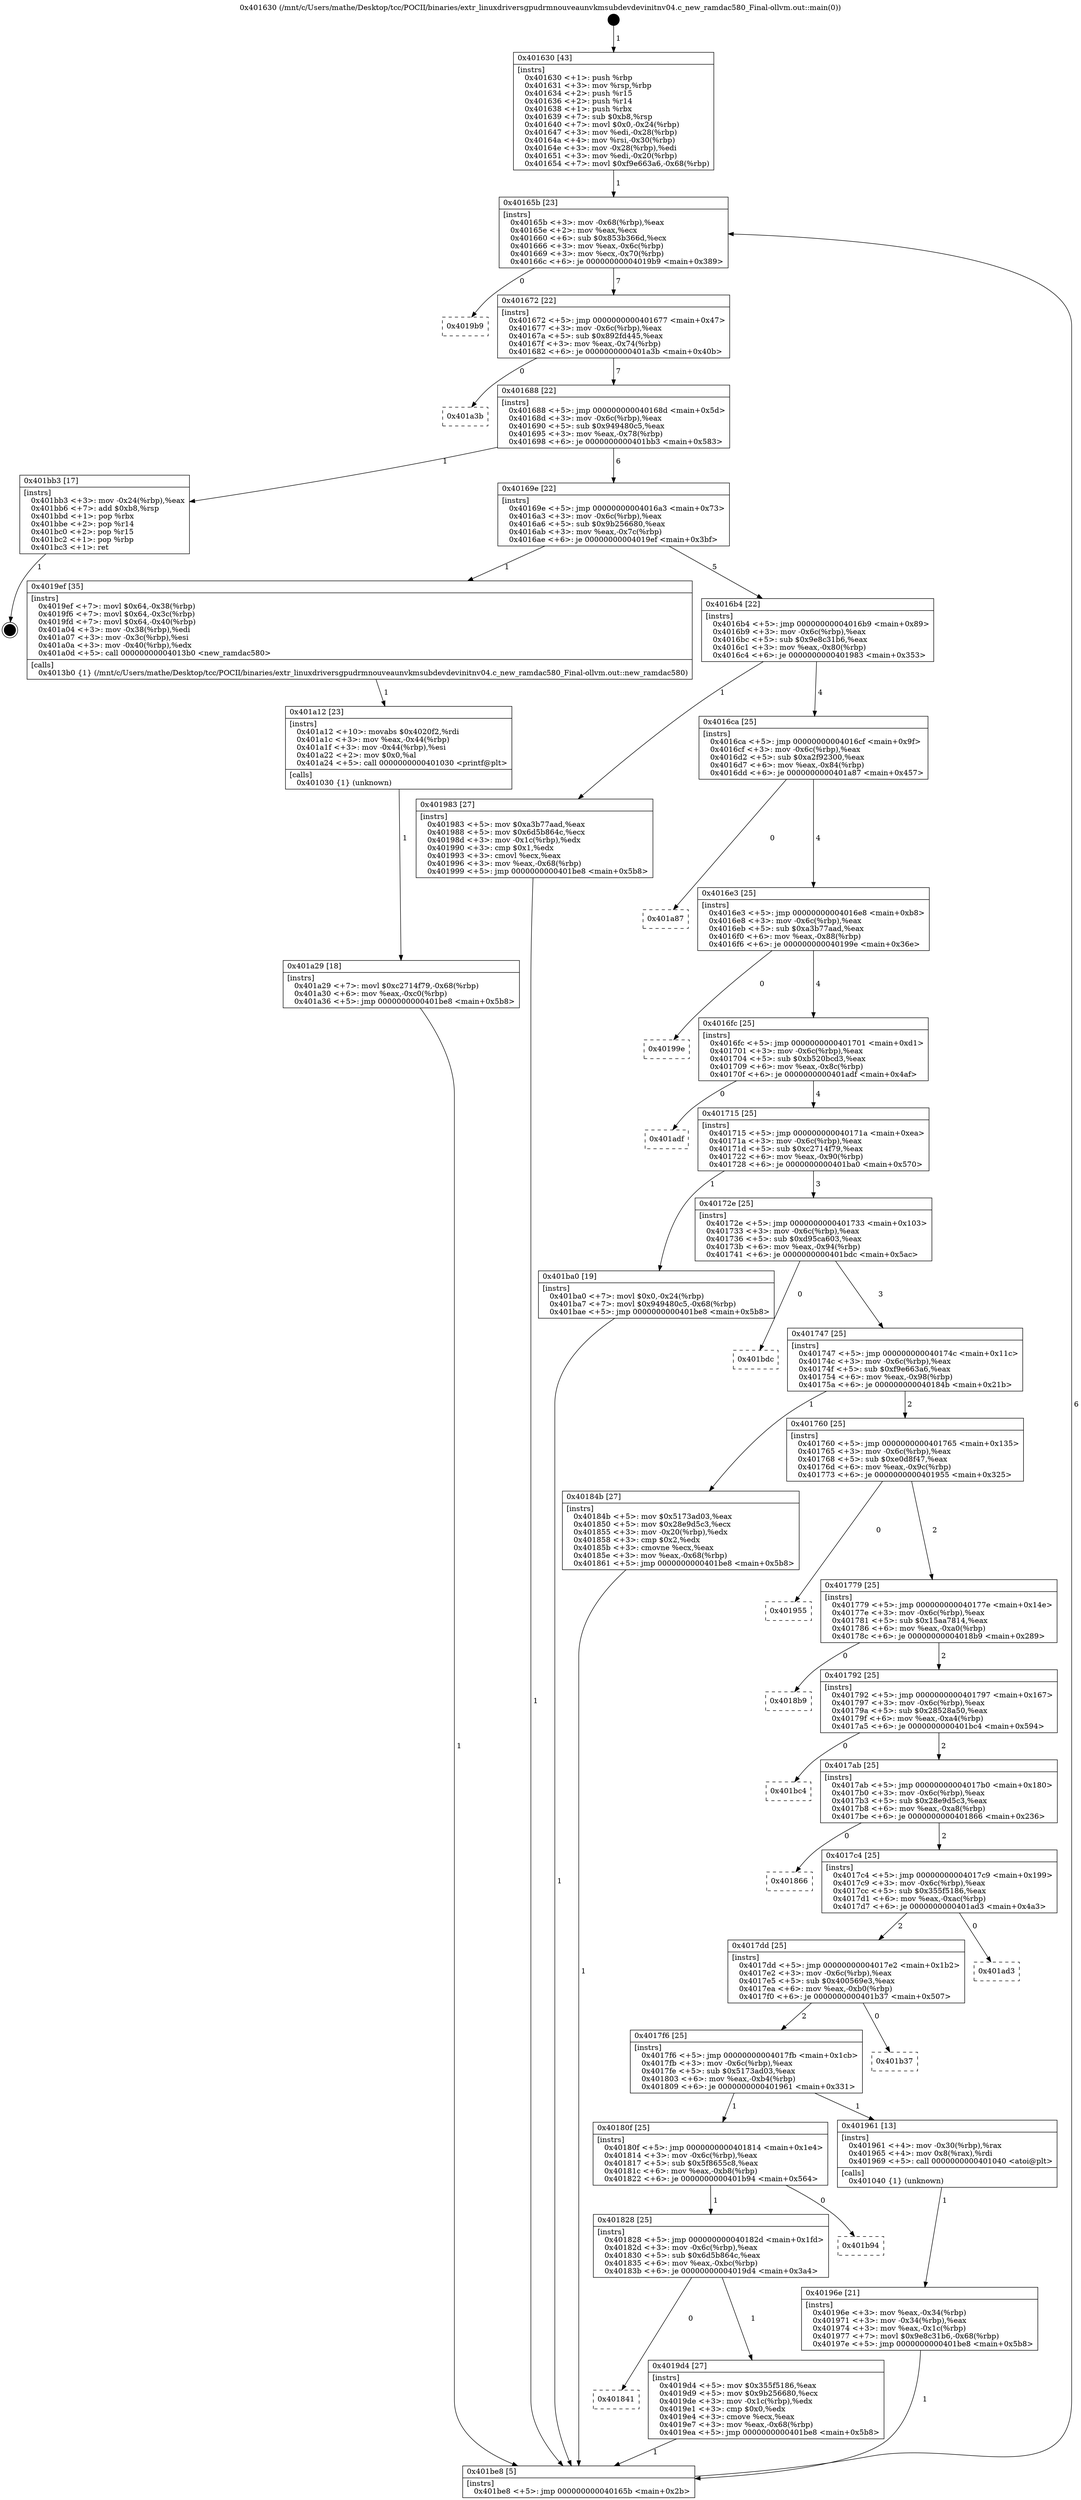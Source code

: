 digraph "0x401630" {
  label = "0x401630 (/mnt/c/Users/mathe/Desktop/tcc/POCII/binaries/extr_linuxdriversgpudrmnouveaunvkmsubdevdevinitnv04.c_new_ramdac580_Final-ollvm.out::main(0))"
  labelloc = "t"
  node[shape=record]

  Entry [label="",width=0.3,height=0.3,shape=circle,fillcolor=black,style=filled]
  "0x40165b" [label="{
     0x40165b [23]\l
     | [instrs]\l
     &nbsp;&nbsp;0x40165b \<+3\>: mov -0x68(%rbp),%eax\l
     &nbsp;&nbsp;0x40165e \<+2\>: mov %eax,%ecx\l
     &nbsp;&nbsp;0x401660 \<+6\>: sub $0x853b366d,%ecx\l
     &nbsp;&nbsp;0x401666 \<+3\>: mov %eax,-0x6c(%rbp)\l
     &nbsp;&nbsp;0x401669 \<+3\>: mov %ecx,-0x70(%rbp)\l
     &nbsp;&nbsp;0x40166c \<+6\>: je 00000000004019b9 \<main+0x389\>\l
  }"]
  "0x4019b9" [label="{
     0x4019b9\l
  }", style=dashed]
  "0x401672" [label="{
     0x401672 [22]\l
     | [instrs]\l
     &nbsp;&nbsp;0x401672 \<+5\>: jmp 0000000000401677 \<main+0x47\>\l
     &nbsp;&nbsp;0x401677 \<+3\>: mov -0x6c(%rbp),%eax\l
     &nbsp;&nbsp;0x40167a \<+5\>: sub $0x892fd445,%eax\l
     &nbsp;&nbsp;0x40167f \<+3\>: mov %eax,-0x74(%rbp)\l
     &nbsp;&nbsp;0x401682 \<+6\>: je 0000000000401a3b \<main+0x40b\>\l
  }"]
  Exit [label="",width=0.3,height=0.3,shape=circle,fillcolor=black,style=filled,peripheries=2]
  "0x401a3b" [label="{
     0x401a3b\l
  }", style=dashed]
  "0x401688" [label="{
     0x401688 [22]\l
     | [instrs]\l
     &nbsp;&nbsp;0x401688 \<+5\>: jmp 000000000040168d \<main+0x5d\>\l
     &nbsp;&nbsp;0x40168d \<+3\>: mov -0x6c(%rbp),%eax\l
     &nbsp;&nbsp;0x401690 \<+5\>: sub $0x949480c5,%eax\l
     &nbsp;&nbsp;0x401695 \<+3\>: mov %eax,-0x78(%rbp)\l
     &nbsp;&nbsp;0x401698 \<+6\>: je 0000000000401bb3 \<main+0x583\>\l
  }"]
  "0x401a29" [label="{
     0x401a29 [18]\l
     | [instrs]\l
     &nbsp;&nbsp;0x401a29 \<+7\>: movl $0xc2714f79,-0x68(%rbp)\l
     &nbsp;&nbsp;0x401a30 \<+6\>: mov %eax,-0xc0(%rbp)\l
     &nbsp;&nbsp;0x401a36 \<+5\>: jmp 0000000000401be8 \<main+0x5b8\>\l
  }"]
  "0x401bb3" [label="{
     0x401bb3 [17]\l
     | [instrs]\l
     &nbsp;&nbsp;0x401bb3 \<+3\>: mov -0x24(%rbp),%eax\l
     &nbsp;&nbsp;0x401bb6 \<+7\>: add $0xb8,%rsp\l
     &nbsp;&nbsp;0x401bbd \<+1\>: pop %rbx\l
     &nbsp;&nbsp;0x401bbe \<+2\>: pop %r14\l
     &nbsp;&nbsp;0x401bc0 \<+2\>: pop %r15\l
     &nbsp;&nbsp;0x401bc2 \<+1\>: pop %rbp\l
     &nbsp;&nbsp;0x401bc3 \<+1\>: ret\l
  }"]
  "0x40169e" [label="{
     0x40169e [22]\l
     | [instrs]\l
     &nbsp;&nbsp;0x40169e \<+5\>: jmp 00000000004016a3 \<main+0x73\>\l
     &nbsp;&nbsp;0x4016a3 \<+3\>: mov -0x6c(%rbp),%eax\l
     &nbsp;&nbsp;0x4016a6 \<+5\>: sub $0x9b256680,%eax\l
     &nbsp;&nbsp;0x4016ab \<+3\>: mov %eax,-0x7c(%rbp)\l
     &nbsp;&nbsp;0x4016ae \<+6\>: je 00000000004019ef \<main+0x3bf\>\l
  }"]
  "0x401a12" [label="{
     0x401a12 [23]\l
     | [instrs]\l
     &nbsp;&nbsp;0x401a12 \<+10\>: movabs $0x4020f2,%rdi\l
     &nbsp;&nbsp;0x401a1c \<+3\>: mov %eax,-0x44(%rbp)\l
     &nbsp;&nbsp;0x401a1f \<+3\>: mov -0x44(%rbp),%esi\l
     &nbsp;&nbsp;0x401a22 \<+2\>: mov $0x0,%al\l
     &nbsp;&nbsp;0x401a24 \<+5\>: call 0000000000401030 \<printf@plt\>\l
     | [calls]\l
     &nbsp;&nbsp;0x401030 \{1\} (unknown)\l
  }"]
  "0x4019ef" [label="{
     0x4019ef [35]\l
     | [instrs]\l
     &nbsp;&nbsp;0x4019ef \<+7\>: movl $0x64,-0x38(%rbp)\l
     &nbsp;&nbsp;0x4019f6 \<+7\>: movl $0x64,-0x3c(%rbp)\l
     &nbsp;&nbsp;0x4019fd \<+7\>: movl $0x64,-0x40(%rbp)\l
     &nbsp;&nbsp;0x401a04 \<+3\>: mov -0x38(%rbp),%edi\l
     &nbsp;&nbsp;0x401a07 \<+3\>: mov -0x3c(%rbp),%esi\l
     &nbsp;&nbsp;0x401a0a \<+3\>: mov -0x40(%rbp),%edx\l
     &nbsp;&nbsp;0x401a0d \<+5\>: call 00000000004013b0 \<new_ramdac580\>\l
     | [calls]\l
     &nbsp;&nbsp;0x4013b0 \{1\} (/mnt/c/Users/mathe/Desktop/tcc/POCII/binaries/extr_linuxdriversgpudrmnouveaunvkmsubdevdevinitnv04.c_new_ramdac580_Final-ollvm.out::new_ramdac580)\l
  }"]
  "0x4016b4" [label="{
     0x4016b4 [22]\l
     | [instrs]\l
     &nbsp;&nbsp;0x4016b4 \<+5\>: jmp 00000000004016b9 \<main+0x89\>\l
     &nbsp;&nbsp;0x4016b9 \<+3\>: mov -0x6c(%rbp),%eax\l
     &nbsp;&nbsp;0x4016bc \<+5\>: sub $0x9e8c31b6,%eax\l
     &nbsp;&nbsp;0x4016c1 \<+3\>: mov %eax,-0x80(%rbp)\l
     &nbsp;&nbsp;0x4016c4 \<+6\>: je 0000000000401983 \<main+0x353\>\l
  }"]
  "0x401841" [label="{
     0x401841\l
  }", style=dashed]
  "0x401983" [label="{
     0x401983 [27]\l
     | [instrs]\l
     &nbsp;&nbsp;0x401983 \<+5\>: mov $0xa3b77aad,%eax\l
     &nbsp;&nbsp;0x401988 \<+5\>: mov $0x6d5b864c,%ecx\l
     &nbsp;&nbsp;0x40198d \<+3\>: mov -0x1c(%rbp),%edx\l
     &nbsp;&nbsp;0x401990 \<+3\>: cmp $0x1,%edx\l
     &nbsp;&nbsp;0x401993 \<+3\>: cmovl %ecx,%eax\l
     &nbsp;&nbsp;0x401996 \<+3\>: mov %eax,-0x68(%rbp)\l
     &nbsp;&nbsp;0x401999 \<+5\>: jmp 0000000000401be8 \<main+0x5b8\>\l
  }"]
  "0x4016ca" [label="{
     0x4016ca [25]\l
     | [instrs]\l
     &nbsp;&nbsp;0x4016ca \<+5\>: jmp 00000000004016cf \<main+0x9f\>\l
     &nbsp;&nbsp;0x4016cf \<+3\>: mov -0x6c(%rbp),%eax\l
     &nbsp;&nbsp;0x4016d2 \<+5\>: sub $0xa2f92300,%eax\l
     &nbsp;&nbsp;0x4016d7 \<+6\>: mov %eax,-0x84(%rbp)\l
     &nbsp;&nbsp;0x4016dd \<+6\>: je 0000000000401a87 \<main+0x457\>\l
  }"]
  "0x4019d4" [label="{
     0x4019d4 [27]\l
     | [instrs]\l
     &nbsp;&nbsp;0x4019d4 \<+5\>: mov $0x355f5186,%eax\l
     &nbsp;&nbsp;0x4019d9 \<+5\>: mov $0x9b256680,%ecx\l
     &nbsp;&nbsp;0x4019de \<+3\>: mov -0x1c(%rbp),%edx\l
     &nbsp;&nbsp;0x4019e1 \<+3\>: cmp $0x0,%edx\l
     &nbsp;&nbsp;0x4019e4 \<+3\>: cmove %ecx,%eax\l
     &nbsp;&nbsp;0x4019e7 \<+3\>: mov %eax,-0x68(%rbp)\l
     &nbsp;&nbsp;0x4019ea \<+5\>: jmp 0000000000401be8 \<main+0x5b8\>\l
  }"]
  "0x401a87" [label="{
     0x401a87\l
  }", style=dashed]
  "0x4016e3" [label="{
     0x4016e3 [25]\l
     | [instrs]\l
     &nbsp;&nbsp;0x4016e3 \<+5\>: jmp 00000000004016e8 \<main+0xb8\>\l
     &nbsp;&nbsp;0x4016e8 \<+3\>: mov -0x6c(%rbp),%eax\l
     &nbsp;&nbsp;0x4016eb \<+5\>: sub $0xa3b77aad,%eax\l
     &nbsp;&nbsp;0x4016f0 \<+6\>: mov %eax,-0x88(%rbp)\l
     &nbsp;&nbsp;0x4016f6 \<+6\>: je 000000000040199e \<main+0x36e\>\l
  }"]
  "0x401828" [label="{
     0x401828 [25]\l
     | [instrs]\l
     &nbsp;&nbsp;0x401828 \<+5\>: jmp 000000000040182d \<main+0x1fd\>\l
     &nbsp;&nbsp;0x40182d \<+3\>: mov -0x6c(%rbp),%eax\l
     &nbsp;&nbsp;0x401830 \<+5\>: sub $0x6d5b864c,%eax\l
     &nbsp;&nbsp;0x401835 \<+6\>: mov %eax,-0xbc(%rbp)\l
     &nbsp;&nbsp;0x40183b \<+6\>: je 00000000004019d4 \<main+0x3a4\>\l
  }"]
  "0x40199e" [label="{
     0x40199e\l
  }", style=dashed]
  "0x4016fc" [label="{
     0x4016fc [25]\l
     | [instrs]\l
     &nbsp;&nbsp;0x4016fc \<+5\>: jmp 0000000000401701 \<main+0xd1\>\l
     &nbsp;&nbsp;0x401701 \<+3\>: mov -0x6c(%rbp),%eax\l
     &nbsp;&nbsp;0x401704 \<+5\>: sub $0xb520bcd3,%eax\l
     &nbsp;&nbsp;0x401709 \<+6\>: mov %eax,-0x8c(%rbp)\l
     &nbsp;&nbsp;0x40170f \<+6\>: je 0000000000401adf \<main+0x4af\>\l
  }"]
  "0x401b94" [label="{
     0x401b94\l
  }", style=dashed]
  "0x401adf" [label="{
     0x401adf\l
  }", style=dashed]
  "0x401715" [label="{
     0x401715 [25]\l
     | [instrs]\l
     &nbsp;&nbsp;0x401715 \<+5\>: jmp 000000000040171a \<main+0xea\>\l
     &nbsp;&nbsp;0x40171a \<+3\>: mov -0x6c(%rbp),%eax\l
     &nbsp;&nbsp;0x40171d \<+5\>: sub $0xc2714f79,%eax\l
     &nbsp;&nbsp;0x401722 \<+6\>: mov %eax,-0x90(%rbp)\l
     &nbsp;&nbsp;0x401728 \<+6\>: je 0000000000401ba0 \<main+0x570\>\l
  }"]
  "0x40196e" [label="{
     0x40196e [21]\l
     | [instrs]\l
     &nbsp;&nbsp;0x40196e \<+3\>: mov %eax,-0x34(%rbp)\l
     &nbsp;&nbsp;0x401971 \<+3\>: mov -0x34(%rbp),%eax\l
     &nbsp;&nbsp;0x401974 \<+3\>: mov %eax,-0x1c(%rbp)\l
     &nbsp;&nbsp;0x401977 \<+7\>: movl $0x9e8c31b6,-0x68(%rbp)\l
     &nbsp;&nbsp;0x40197e \<+5\>: jmp 0000000000401be8 \<main+0x5b8\>\l
  }"]
  "0x401ba0" [label="{
     0x401ba0 [19]\l
     | [instrs]\l
     &nbsp;&nbsp;0x401ba0 \<+7\>: movl $0x0,-0x24(%rbp)\l
     &nbsp;&nbsp;0x401ba7 \<+7\>: movl $0x949480c5,-0x68(%rbp)\l
     &nbsp;&nbsp;0x401bae \<+5\>: jmp 0000000000401be8 \<main+0x5b8\>\l
  }"]
  "0x40172e" [label="{
     0x40172e [25]\l
     | [instrs]\l
     &nbsp;&nbsp;0x40172e \<+5\>: jmp 0000000000401733 \<main+0x103\>\l
     &nbsp;&nbsp;0x401733 \<+3\>: mov -0x6c(%rbp),%eax\l
     &nbsp;&nbsp;0x401736 \<+5\>: sub $0xd95ca603,%eax\l
     &nbsp;&nbsp;0x40173b \<+6\>: mov %eax,-0x94(%rbp)\l
     &nbsp;&nbsp;0x401741 \<+6\>: je 0000000000401bdc \<main+0x5ac\>\l
  }"]
  "0x40180f" [label="{
     0x40180f [25]\l
     | [instrs]\l
     &nbsp;&nbsp;0x40180f \<+5\>: jmp 0000000000401814 \<main+0x1e4\>\l
     &nbsp;&nbsp;0x401814 \<+3\>: mov -0x6c(%rbp),%eax\l
     &nbsp;&nbsp;0x401817 \<+5\>: sub $0x5f8655c8,%eax\l
     &nbsp;&nbsp;0x40181c \<+6\>: mov %eax,-0xb8(%rbp)\l
     &nbsp;&nbsp;0x401822 \<+6\>: je 0000000000401b94 \<main+0x564\>\l
  }"]
  "0x401bdc" [label="{
     0x401bdc\l
  }", style=dashed]
  "0x401747" [label="{
     0x401747 [25]\l
     | [instrs]\l
     &nbsp;&nbsp;0x401747 \<+5\>: jmp 000000000040174c \<main+0x11c\>\l
     &nbsp;&nbsp;0x40174c \<+3\>: mov -0x6c(%rbp),%eax\l
     &nbsp;&nbsp;0x40174f \<+5\>: sub $0xf9e663a6,%eax\l
     &nbsp;&nbsp;0x401754 \<+6\>: mov %eax,-0x98(%rbp)\l
     &nbsp;&nbsp;0x40175a \<+6\>: je 000000000040184b \<main+0x21b\>\l
  }"]
  "0x401961" [label="{
     0x401961 [13]\l
     | [instrs]\l
     &nbsp;&nbsp;0x401961 \<+4\>: mov -0x30(%rbp),%rax\l
     &nbsp;&nbsp;0x401965 \<+4\>: mov 0x8(%rax),%rdi\l
     &nbsp;&nbsp;0x401969 \<+5\>: call 0000000000401040 \<atoi@plt\>\l
     | [calls]\l
     &nbsp;&nbsp;0x401040 \{1\} (unknown)\l
  }"]
  "0x40184b" [label="{
     0x40184b [27]\l
     | [instrs]\l
     &nbsp;&nbsp;0x40184b \<+5\>: mov $0x5173ad03,%eax\l
     &nbsp;&nbsp;0x401850 \<+5\>: mov $0x28e9d5c3,%ecx\l
     &nbsp;&nbsp;0x401855 \<+3\>: mov -0x20(%rbp),%edx\l
     &nbsp;&nbsp;0x401858 \<+3\>: cmp $0x2,%edx\l
     &nbsp;&nbsp;0x40185b \<+3\>: cmovne %ecx,%eax\l
     &nbsp;&nbsp;0x40185e \<+3\>: mov %eax,-0x68(%rbp)\l
     &nbsp;&nbsp;0x401861 \<+5\>: jmp 0000000000401be8 \<main+0x5b8\>\l
  }"]
  "0x401760" [label="{
     0x401760 [25]\l
     | [instrs]\l
     &nbsp;&nbsp;0x401760 \<+5\>: jmp 0000000000401765 \<main+0x135\>\l
     &nbsp;&nbsp;0x401765 \<+3\>: mov -0x6c(%rbp),%eax\l
     &nbsp;&nbsp;0x401768 \<+5\>: sub $0xe0d8f47,%eax\l
     &nbsp;&nbsp;0x40176d \<+6\>: mov %eax,-0x9c(%rbp)\l
     &nbsp;&nbsp;0x401773 \<+6\>: je 0000000000401955 \<main+0x325\>\l
  }"]
  "0x401be8" [label="{
     0x401be8 [5]\l
     | [instrs]\l
     &nbsp;&nbsp;0x401be8 \<+5\>: jmp 000000000040165b \<main+0x2b\>\l
  }"]
  "0x401630" [label="{
     0x401630 [43]\l
     | [instrs]\l
     &nbsp;&nbsp;0x401630 \<+1\>: push %rbp\l
     &nbsp;&nbsp;0x401631 \<+3\>: mov %rsp,%rbp\l
     &nbsp;&nbsp;0x401634 \<+2\>: push %r15\l
     &nbsp;&nbsp;0x401636 \<+2\>: push %r14\l
     &nbsp;&nbsp;0x401638 \<+1\>: push %rbx\l
     &nbsp;&nbsp;0x401639 \<+7\>: sub $0xb8,%rsp\l
     &nbsp;&nbsp;0x401640 \<+7\>: movl $0x0,-0x24(%rbp)\l
     &nbsp;&nbsp;0x401647 \<+3\>: mov %edi,-0x28(%rbp)\l
     &nbsp;&nbsp;0x40164a \<+4\>: mov %rsi,-0x30(%rbp)\l
     &nbsp;&nbsp;0x40164e \<+3\>: mov -0x28(%rbp),%edi\l
     &nbsp;&nbsp;0x401651 \<+3\>: mov %edi,-0x20(%rbp)\l
     &nbsp;&nbsp;0x401654 \<+7\>: movl $0xf9e663a6,-0x68(%rbp)\l
  }"]
  "0x4017f6" [label="{
     0x4017f6 [25]\l
     | [instrs]\l
     &nbsp;&nbsp;0x4017f6 \<+5\>: jmp 00000000004017fb \<main+0x1cb\>\l
     &nbsp;&nbsp;0x4017fb \<+3\>: mov -0x6c(%rbp),%eax\l
     &nbsp;&nbsp;0x4017fe \<+5\>: sub $0x5173ad03,%eax\l
     &nbsp;&nbsp;0x401803 \<+6\>: mov %eax,-0xb4(%rbp)\l
     &nbsp;&nbsp;0x401809 \<+6\>: je 0000000000401961 \<main+0x331\>\l
  }"]
  "0x401955" [label="{
     0x401955\l
  }", style=dashed]
  "0x401779" [label="{
     0x401779 [25]\l
     | [instrs]\l
     &nbsp;&nbsp;0x401779 \<+5\>: jmp 000000000040177e \<main+0x14e\>\l
     &nbsp;&nbsp;0x40177e \<+3\>: mov -0x6c(%rbp),%eax\l
     &nbsp;&nbsp;0x401781 \<+5\>: sub $0x15aa7814,%eax\l
     &nbsp;&nbsp;0x401786 \<+6\>: mov %eax,-0xa0(%rbp)\l
     &nbsp;&nbsp;0x40178c \<+6\>: je 00000000004018b9 \<main+0x289\>\l
  }"]
  "0x401b37" [label="{
     0x401b37\l
  }", style=dashed]
  "0x4018b9" [label="{
     0x4018b9\l
  }", style=dashed]
  "0x401792" [label="{
     0x401792 [25]\l
     | [instrs]\l
     &nbsp;&nbsp;0x401792 \<+5\>: jmp 0000000000401797 \<main+0x167\>\l
     &nbsp;&nbsp;0x401797 \<+3\>: mov -0x6c(%rbp),%eax\l
     &nbsp;&nbsp;0x40179a \<+5\>: sub $0x28528a50,%eax\l
     &nbsp;&nbsp;0x40179f \<+6\>: mov %eax,-0xa4(%rbp)\l
     &nbsp;&nbsp;0x4017a5 \<+6\>: je 0000000000401bc4 \<main+0x594\>\l
  }"]
  "0x4017dd" [label="{
     0x4017dd [25]\l
     | [instrs]\l
     &nbsp;&nbsp;0x4017dd \<+5\>: jmp 00000000004017e2 \<main+0x1b2\>\l
     &nbsp;&nbsp;0x4017e2 \<+3\>: mov -0x6c(%rbp),%eax\l
     &nbsp;&nbsp;0x4017e5 \<+5\>: sub $0x400569e3,%eax\l
     &nbsp;&nbsp;0x4017ea \<+6\>: mov %eax,-0xb0(%rbp)\l
     &nbsp;&nbsp;0x4017f0 \<+6\>: je 0000000000401b37 \<main+0x507\>\l
  }"]
  "0x401bc4" [label="{
     0x401bc4\l
  }", style=dashed]
  "0x4017ab" [label="{
     0x4017ab [25]\l
     | [instrs]\l
     &nbsp;&nbsp;0x4017ab \<+5\>: jmp 00000000004017b0 \<main+0x180\>\l
     &nbsp;&nbsp;0x4017b0 \<+3\>: mov -0x6c(%rbp),%eax\l
     &nbsp;&nbsp;0x4017b3 \<+5\>: sub $0x28e9d5c3,%eax\l
     &nbsp;&nbsp;0x4017b8 \<+6\>: mov %eax,-0xa8(%rbp)\l
     &nbsp;&nbsp;0x4017be \<+6\>: je 0000000000401866 \<main+0x236\>\l
  }"]
  "0x401ad3" [label="{
     0x401ad3\l
  }", style=dashed]
  "0x401866" [label="{
     0x401866\l
  }", style=dashed]
  "0x4017c4" [label="{
     0x4017c4 [25]\l
     | [instrs]\l
     &nbsp;&nbsp;0x4017c4 \<+5\>: jmp 00000000004017c9 \<main+0x199\>\l
     &nbsp;&nbsp;0x4017c9 \<+3\>: mov -0x6c(%rbp),%eax\l
     &nbsp;&nbsp;0x4017cc \<+5\>: sub $0x355f5186,%eax\l
     &nbsp;&nbsp;0x4017d1 \<+6\>: mov %eax,-0xac(%rbp)\l
     &nbsp;&nbsp;0x4017d7 \<+6\>: je 0000000000401ad3 \<main+0x4a3\>\l
  }"]
  Entry -> "0x401630" [label=" 1"]
  "0x40165b" -> "0x4019b9" [label=" 0"]
  "0x40165b" -> "0x401672" [label=" 7"]
  "0x401bb3" -> Exit [label=" 1"]
  "0x401672" -> "0x401a3b" [label=" 0"]
  "0x401672" -> "0x401688" [label=" 7"]
  "0x401ba0" -> "0x401be8" [label=" 1"]
  "0x401688" -> "0x401bb3" [label=" 1"]
  "0x401688" -> "0x40169e" [label=" 6"]
  "0x401a29" -> "0x401be8" [label=" 1"]
  "0x40169e" -> "0x4019ef" [label=" 1"]
  "0x40169e" -> "0x4016b4" [label=" 5"]
  "0x401a12" -> "0x401a29" [label=" 1"]
  "0x4016b4" -> "0x401983" [label=" 1"]
  "0x4016b4" -> "0x4016ca" [label=" 4"]
  "0x4019ef" -> "0x401a12" [label=" 1"]
  "0x4016ca" -> "0x401a87" [label=" 0"]
  "0x4016ca" -> "0x4016e3" [label=" 4"]
  "0x4019d4" -> "0x401be8" [label=" 1"]
  "0x4016e3" -> "0x40199e" [label=" 0"]
  "0x4016e3" -> "0x4016fc" [label=" 4"]
  "0x401828" -> "0x4019d4" [label=" 1"]
  "0x4016fc" -> "0x401adf" [label=" 0"]
  "0x4016fc" -> "0x401715" [label=" 4"]
  "0x401828" -> "0x401841" [label=" 0"]
  "0x401715" -> "0x401ba0" [label=" 1"]
  "0x401715" -> "0x40172e" [label=" 3"]
  "0x40180f" -> "0x401b94" [label=" 0"]
  "0x40172e" -> "0x401bdc" [label=" 0"]
  "0x40172e" -> "0x401747" [label=" 3"]
  "0x40180f" -> "0x401828" [label=" 1"]
  "0x401747" -> "0x40184b" [label=" 1"]
  "0x401747" -> "0x401760" [label=" 2"]
  "0x40184b" -> "0x401be8" [label=" 1"]
  "0x401630" -> "0x40165b" [label=" 1"]
  "0x401be8" -> "0x40165b" [label=" 6"]
  "0x401983" -> "0x401be8" [label=" 1"]
  "0x401760" -> "0x401955" [label=" 0"]
  "0x401760" -> "0x401779" [label=" 2"]
  "0x401961" -> "0x40196e" [label=" 1"]
  "0x401779" -> "0x4018b9" [label=" 0"]
  "0x401779" -> "0x401792" [label=" 2"]
  "0x4017f6" -> "0x40180f" [label=" 1"]
  "0x401792" -> "0x401bc4" [label=" 0"]
  "0x401792" -> "0x4017ab" [label=" 2"]
  "0x40196e" -> "0x401be8" [label=" 1"]
  "0x4017ab" -> "0x401866" [label=" 0"]
  "0x4017ab" -> "0x4017c4" [label=" 2"]
  "0x4017dd" -> "0x4017f6" [label=" 2"]
  "0x4017c4" -> "0x401ad3" [label=" 0"]
  "0x4017c4" -> "0x4017dd" [label=" 2"]
  "0x4017f6" -> "0x401961" [label=" 1"]
  "0x4017dd" -> "0x401b37" [label=" 0"]
}
